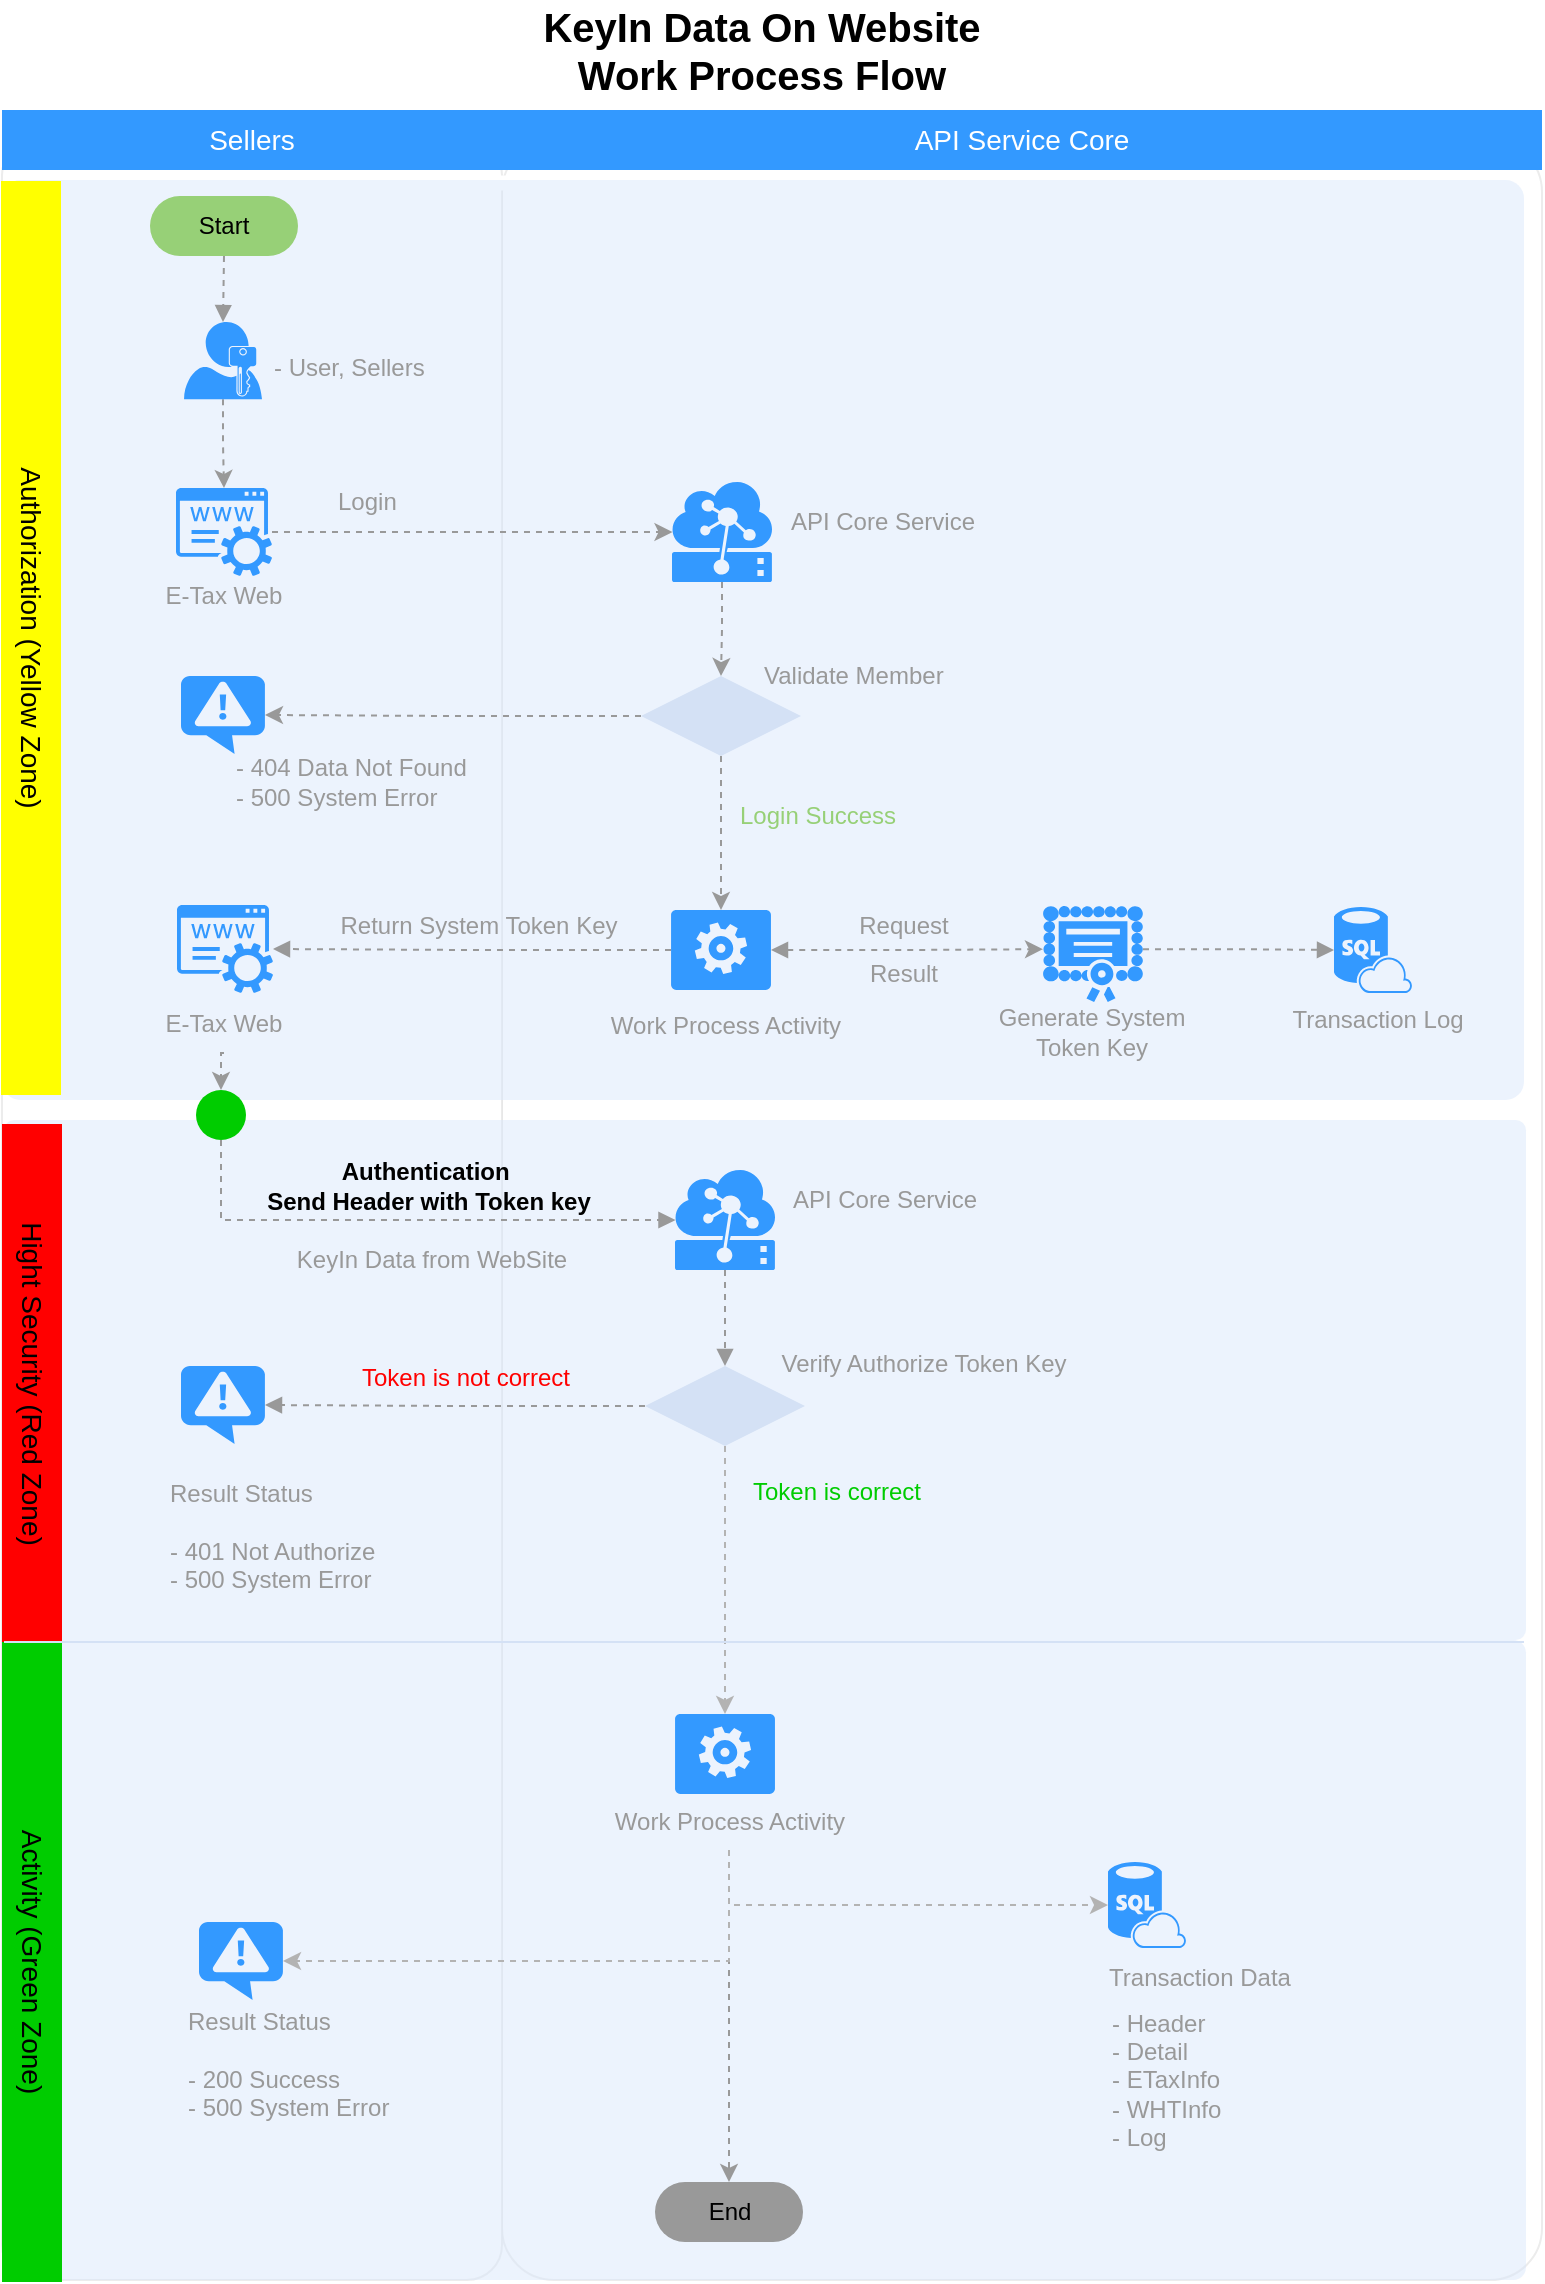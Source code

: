 <mxfile version="10.8.0" type="github"><diagram id="sG8xc5JFjJOHP6B5CX7v" name="Page-1"><mxGraphModel dx="1220" dy="634" grid="1" gridSize="10" guides="1" tooltips="1" connect="1" arrows="1" fold="1" page="1" pageScale="1" pageWidth="827" pageHeight="1169" math="0" shadow="0"><root><mxCell id="0"/><mxCell id="1" parent="0"/><mxCell id="oGahyvVpYtA64wqIF5Fg-1" value="" style="rounded=1;whiteSpace=wrap;html=1;strokeColor=#E6E6E6;strokeWidth=1;fillColor=#FFFFFF;fontFamily=Helvetica;fontSize=14;fontColor=#FFB366;opacity=75;verticalAlign=top;fontStyle=1;arcSize=5;" vertex="1" parent="1"><mxGeometry x="290" y="80" width="520" height="1070" as="geometry"/></mxCell><mxCell id="oGahyvVpYtA64wqIF5Fg-2" value="" style="rounded=1;whiteSpace=wrap;html=1;strokeColor=#E6E6E6;strokeWidth=1;fillColor=#FFFFFF;fontFamily=Helvetica;fontSize=14;fontColor=#FFB366;opacity=75;verticalAlign=top;fontStyle=1;arcSize=7;" vertex="1" parent="1"><mxGeometry x="40" y="80" width="250" height="1070" as="geometry"/></mxCell><mxCell id="oGahyvVpYtA64wqIF5Fg-3" value="" style="shape=mxgraph.arrows.two_way_arrow_horizontal;html=1;verticalLabelPosition=bottom;verticalAlign=top;strokeWidth=2;strokeColor=none;dashed=1;fillColor=#FFFFFF;fontFamily=Verdana;fontSize=12;fontColor=#00BEF2" vertex="1" parent="1"><mxGeometry x="255.5" y="94" width="67" height="15" as="geometry"/></mxCell><mxCell id="oGahyvVpYtA64wqIF5Fg-4" value="" style="rounded=1;whiteSpace=wrap;html=1;strokeColor=none;strokeWidth=1;fillColor=#dae8fc;fontSize=12;align=center;arcSize=2;opacity=50;" vertex="1" parent="1"><mxGeometry x="41" y="830" width="761" height="320" as="geometry"/></mxCell><mxCell id="oGahyvVpYtA64wqIF5Fg-5" value="" style="rounded=1;whiteSpace=wrap;html=1;strokeColor=none;strokeWidth=1;fillColor=#dae8fc;fontSize=12;align=center;arcSize=2;opacity=50;" vertex="1" parent="1"><mxGeometry x="41" y="570" width="761" height="260" as="geometry"/></mxCell><mxCell id="oGahyvVpYtA64wqIF5Fg-6" value="" style="rounded=1;whiteSpace=wrap;html=1;strokeColor=none;strokeWidth=1;fillColor=#dae8fc;fontSize=12;align=center;arcSize=2;opacity=50;" vertex="1" parent="1"><mxGeometry x="40" y="100" width="761" height="460" as="geometry"/></mxCell><mxCell id="oGahyvVpYtA64wqIF5Fg-7" value="KeyIn Data On Website&lt;br&gt;Work Process Flow" style="text;html=1;strokeColor=none;fillColor=none;align=center;verticalAlign=middle;whiteSpace=wrap;rounded=0;fontStyle=1;fontSize=20;" vertex="1" parent="1"><mxGeometry x="290" y="10" width="260" height="50" as="geometry"/></mxCell><mxCell id="oGahyvVpYtA64wqIF5Fg-8" style="edgeStyle=orthogonalEdgeStyle;rounded=0;orthogonalLoop=1;jettySize=auto;html=1;exitX=0.5;exitY=1;exitDx=0;exitDy=0;exitPerimeter=0;entryX=0.5;entryY=0;entryDx=0;entryDy=0;dashed=1;startArrow=none;startFill=0;endArrow=block;endFill=1;strokeColor=#999999;" edge="1" parent="1" source="oGahyvVpYtA64wqIF5Fg-9" target="oGahyvVpYtA64wqIF5Fg-44"><mxGeometry relative="1" as="geometry"/></mxCell><mxCell id="oGahyvVpYtA64wqIF5Fg-9" value="" style="shadow=0;dashed=0;html=1;strokeColor=none;labelPosition=center;verticalLabelPosition=bottom;verticalAlign=top;align=center;shape=mxgraph.mscae.cloud.iot_edge;fillColor=#3399FF;pointerEvents=1;fontSize=12;fontColor=#999999;" vertex="1" parent="1"><mxGeometry x="376.5" y="595" width="50" height="50" as="geometry"/></mxCell><mxCell id="oGahyvVpYtA64wqIF5Fg-10" value="" style="verticalLabelPosition=bottom;html=1;verticalAlign=top;align=center;strokeColor=none;fillColor=#3399FF;shape=mxgraph.azure.notification_topic;fontSize=12;fontColor=#999999;" vertex="1" parent="1"><mxGeometry x="129.5" y="693" width="42" height="39" as="geometry"/></mxCell><mxCell id="oGahyvVpYtA64wqIF5Fg-11" value="Result Status&lt;br&gt;&lt;br&gt;- 401 Not Authorize&lt;br&gt;- 500 System Error&lt;br&gt;" style="text;html=1;strokeColor=none;fillColor=none;align=left;verticalAlign=middle;whiteSpace=wrap;rounded=0;fontSize=12;fontColor=#999999;" vertex="1" parent="1"><mxGeometry x="122" y="739" width="143" height="77" as="geometry"/></mxCell><mxCell id="oGahyvVpYtA64wqIF5Fg-12" style="edgeStyle=orthogonalEdgeStyle;rounded=0;orthogonalLoop=1;jettySize=auto;html=1;fontSize=14;strokeColor=#999999;dashed=1;entryX=0.005;entryY=0.5;entryDx=0;entryDy=0;entryPerimeter=0;" edge="1" parent="1" source="oGahyvVpYtA64wqIF5Fg-65" target="oGahyvVpYtA64wqIF5Fg-20"><mxGeometry relative="1" as="geometry"><mxPoint x="521" y="303" as="targetPoint"/><mxPoint x="187" y="303" as="sourcePoint"/></mxGeometry></mxCell><mxCell id="oGahyvVpYtA64wqIF5Fg-13" value="Login" style="text;html=1;strokeColor=none;fillColor=none;align=left;verticalAlign=middle;whiteSpace=wrap;rounded=0;fontSize=12;fontColor=#999999;" vertex="1" parent="1"><mxGeometry x="205.5" y="251" width="59" height="20" as="geometry"/></mxCell><mxCell id="oGahyvVpYtA64wqIF5Fg-14" style="edgeStyle=orthogonalEdgeStyle;rounded=0;orthogonalLoop=1;jettySize=auto;html=1;exitX=0.5;exitY=1;exitDx=0;exitDy=0;dashed=1;strokeColor=#999999;exitPerimeter=0;" edge="1" parent="1" source="oGahyvVpYtA64wqIF5Fg-24" target="oGahyvVpYtA64wqIF5Fg-65"><mxGeometry relative="1" as="geometry"><mxPoint x="151" y="259" as="sourcePoint"/><mxPoint x="151" y="315" as="targetPoint"/></mxGeometry></mxCell><mxCell id="oGahyvVpYtA64wqIF5Fg-15" value="" style="group" vertex="1" connectable="0" parent="1"><mxGeometry x="675" y="453.5" width="108" height="79" as="geometry"/></mxCell><mxCell id="oGahyvVpYtA64wqIF5Fg-16" value="" style="group" vertex="1" connectable="0" parent="oGahyvVpYtA64wqIF5Fg-15"><mxGeometry width="108" height="79" as="geometry"/></mxCell><mxCell id="oGahyvVpYtA64wqIF5Fg-17" value="Transaction Log" style="text;html=1;strokeColor=none;fillColor=none;align=center;verticalAlign=middle;whiteSpace=wrap;rounded=0;fontSize=12;fontColor=#999999;" vertex="1" parent="oGahyvVpYtA64wqIF5Fg-16"><mxGeometry x="-1" y="52" width="108" height="29" as="geometry"/></mxCell><mxCell id="oGahyvVpYtA64wqIF5Fg-18" value="" style="verticalLabelPosition=bottom;html=1;verticalAlign=top;align=center;strokeColor=none;fillColor=#3399FF;shape=mxgraph.azure.sql_database_sql_azure;fontSize=12;fontColor=#999999;" vertex="1" parent="oGahyvVpYtA64wqIF5Fg-16"><mxGeometry x="31" y="10" width="39" height="43" as="geometry"/></mxCell><mxCell id="oGahyvVpYtA64wqIF5Fg-19" style="edgeStyle=orthogonalEdgeStyle;rounded=0;orthogonalLoop=1;jettySize=auto;html=1;exitX=0.5;exitY=1;exitDx=0;exitDy=0;exitPerimeter=0;entryX=0.5;entryY=0;entryDx=0;entryDy=0;dashed=1;strokeColor=#999999;" edge="1" parent="1" source="oGahyvVpYtA64wqIF5Fg-20" target="oGahyvVpYtA64wqIF5Fg-69"><mxGeometry relative="1" as="geometry"/></mxCell><mxCell id="oGahyvVpYtA64wqIF5Fg-20" value="" style="shadow=0;dashed=0;html=1;strokeColor=none;labelPosition=center;verticalLabelPosition=bottom;verticalAlign=top;align=center;shape=mxgraph.mscae.cloud.iot_edge;fillColor=#3399FF;pointerEvents=1;fontSize=12;fontColor=#999999;" vertex="1" parent="1"><mxGeometry x="375" y="251" width="50" height="50" as="geometry"/></mxCell><mxCell id="oGahyvVpYtA64wqIF5Fg-21" value="API Core Service" style="text;html=1;strokeColor=none;fillColor=none;align=center;verticalAlign=middle;whiteSpace=wrap;rounded=0;fontSize=12;fontColor=#999999;" vertex="1" parent="1"><mxGeometry x="430" y="256.5" width="101" height="29" as="geometry"/></mxCell><mxCell id="oGahyvVpYtA64wqIF5Fg-22" value="" style="group" vertex="1" connectable="0" parent="1"><mxGeometry x="131" y="171" width="162.5" height="50" as="geometry"/></mxCell><mxCell id="oGahyvVpYtA64wqIF5Fg-23" value="&lt;font color=&quot;#999999&quot; style=&quot;font-size: 12px&quot;&gt;- User, Sellers&lt;br&gt;&lt;br&gt;&lt;/font&gt;" style="text;html=1;strokeColor=none;fillColor=none;align=left;verticalAlign=middle;whiteSpace=wrap;rounded=0;fontSize=12;" vertex="1" parent="oGahyvVpYtA64wqIF5Fg-22"><mxGeometry x="42.5" y="10" width="120" height="40" as="geometry"/></mxCell><mxCell id="oGahyvVpYtA64wqIF5Fg-24" value="" style="pointerEvents=1;shadow=0;dashed=0;html=1;strokeColor=none;labelPosition=center;verticalLabelPosition=bottom;verticalAlign=top;align=center;shape=mxgraph.mscae.enterprise.user_permissions;fillColor=#3399FF;fontSize=14;" vertex="1" parent="oGahyvVpYtA64wqIF5Fg-22"><mxGeometry width="39" height="38.678" as="geometry"/></mxCell><mxCell id="oGahyvVpYtA64wqIF5Fg-25" value="" style="group" vertex="1" connectable="0" parent="1"><mxGeometry x="321.5" y="465" width="160" height="72" as="geometry"/></mxCell><mxCell id="oGahyvVpYtA64wqIF5Fg-26" value="" style="verticalLabelPosition=bottom;html=1;verticalAlign=top;align=center;strokeColor=none;fillColor=#3399FF;shape=mxgraph.azure.worker_role;fontSize=12;fontColor=#999999;" vertex="1" parent="oGahyvVpYtA64wqIF5Fg-25"><mxGeometry x="53" width="50" height="40" as="geometry"/></mxCell><mxCell id="oGahyvVpYtA64wqIF5Fg-27" value="Work Process Activity&lt;br&gt;" style="text;html=1;strokeColor=none;fillColor=none;align=center;verticalAlign=middle;whiteSpace=wrap;rounded=0;fontSize=12;fontColor=#999999;" vertex="1" parent="oGahyvVpYtA64wqIF5Fg-25"><mxGeometry y="43" width="160" height="29" as="geometry"/></mxCell><mxCell id="oGahyvVpYtA64wqIF5Fg-28" value="" style="group" vertex="1" connectable="0" parent="1"><mxGeometry x="527.5" y="456.5" width="114" height="81" as="geometry"/></mxCell><mxCell id="oGahyvVpYtA64wqIF5Fg-29" value="" style="group" vertex="1" connectable="0" parent="oGahyvVpYtA64wqIF5Fg-28"><mxGeometry width="114" height="81" as="geometry"/></mxCell><mxCell id="oGahyvVpYtA64wqIF5Fg-30" value="Generate System Token Key&lt;br&gt;" style="text;html=1;strokeColor=none;fillColor=none;align=center;verticalAlign=middle;whiteSpace=wrap;rounded=0;fontSize=12;fontColor=#999999;" vertex="1" parent="oGahyvVpYtA64wqIF5Fg-29"><mxGeometry y="54" width="114" height="30" as="geometry"/></mxCell><mxCell id="oGahyvVpYtA64wqIF5Fg-31" value="" style="pointerEvents=1;shadow=0;dashed=0;html=1;strokeColor=none;labelPosition=center;verticalLabelPosition=bottom;verticalAlign=top;align=center;shape=mxgraph.mscae.intune.inventory_license;fillColor=#3399FF;fontSize=14;" vertex="1" parent="oGahyvVpYtA64wqIF5Fg-28"><mxGeometry x="33" y="6.5" width="50" height="48" as="geometry"/></mxCell><mxCell id="oGahyvVpYtA64wqIF5Fg-32" style="edgeStyle=orthogonalEdgeStyle;rounded=0;orthogonalLoop=1;jettySize=auto;html=1;exitX=1;exitY=0.5;exitDx=0;exitDy=0;exitPerimeter=0;entryX=0;entryY=0.45;entryDx=0;entryDy=0;entryPerimeter=0;dashed=1;strokeColor=#999999;startArrow=block;startFill=1;" edge="1" parent="1" source="oGahyvVpYtA64wqIF5Fg-26" target="oGahyvVpYtA64wqIF5Fg-31"><mxGeometry relative="1" as="geometry"/></mxCell><mxCell id="oGahyvVpYtA64wqIF5Fg-33" value="Request" style="text;html=1;strokeColor=none;fillColor=none;align=center;verticalAlign=middle;whiteSpace=wrap;rounded=0;fontSize=12;fontColor=#999999;" vertex="1" parent="1"><mxGeometry x="461" y="463" width="60" height="20" as="geometry"/></mxCell><mxCell id="oGahyvVpYtA64wqIF5Fg-34" value="Result" style="text;html=1;strokeColor=none;fillColor=none;align=center;verticalAlign=middle;whiteSpace=wrap;rounded=0;fontSize=12;fontColor=#999999;" vertex="1" parent="1"><mxGeometry x="461" y="487" width="60" height="20" as="geometry"/></mxCell><mxCell id="oGahyvVpYtA64wqIF5Fg-35" style="edgeStyle=orthogonalEdgeStyle;rounded=0;orthogonalLoop=1;jettySize=auto;html=1;exitX=0;exitY=0.5;exitDx=0;exitDy=0;exitPerimeter=0;dashed=1;startArrow=none;startFill=0;strokeColor=#999999;endArrow=block;endFill=1;" edge="1" parent="1" source="oGahyvVpYtA64wqIF5Fg-26" target="oGahyvVpYtA64wqIF5Fg-37"><mxGeometry relative="1" as="geometry"><mxPoint x="171" y="485" as="targetPoint"/></mxGeometry></mxCell><mxCell id="oGahyvVpYtA64wqIF5Fg-36" value="" style="group" vertex="1" connectable="0" parent="1"><mxGeometry x="96" y="462.5" width="110" height="74" as="geometry"/></mxCell><mxCell id="oGahyvVpYtA64wqIF5Fg-37" value="" style="pointerEvents=1;shadow=0;dashed=0;html=1;strokeColor=none;fillColor=#3399FF;labelPosition=center;verticalLabelPosition=bottom;verticalAlign=top;outlineConnect=0;align=center;shape=mxgraph.office.services.registrar_service;" vertex="1" parent="oGahyvVpYtA64wqIF5Fg-36"><mxGeometry x="31.5" width="48" height="44" as="geometry"/></mxCell><mxCell id="oGahyvVpYtA64wqIF5Fg-38" value="E-Tax Web" style="text;html=1;strokeColor=none;fillColor=none;align=center;verticalAlign=middle;whiteSpace=wrap;rounded=0;fontSize=12;fontColor=#999999;" vertex="1" parent="oGahyvVpYtA64wqIF5Fg-36"><mxGeometry y="44" width="110" height="30" as="geometry"/></mxCell><mxCell id="oGahyvVpYtA64wqIF5Fg-39" value="Return System Token Key&lt;br&gt;" style="text;html=1;strokeColor=none;fillColor=none;align=center;verticalAlign=middle;whiteSpace=wrap;rounded=0;fontSize=12;fontColor=#999999;" vertex="1" parent="1"><mxGeometry x="188" y="460.5" width="181" height="24" as="geometry"/></mxCell><mxCell id="oGahyvVpYtA64wqIF5Fg-40" style="edgeStyle=orthogonalEdgeStyle;rounded=0;orthogonalLoop=1;jettySize=auto;html=1;exitX=0.5;exitY=1;exitDx=0;exitDy=0;entryX=0.005;entryY=0.5;entryDx=0;entryDy=0;dashed=1;startArrow=none;startFill=0;endArrow=block;endFill=1;strokeColor=#999999;entryPerimeter=0;" edge="1" parent="1" source="oGahyvVpYtA64wqIF5Fg-73" target="oGahyvVpYtA64wqIF5Fg-9"><mxGeometry relative="1" as="geometry"><mxPoint x="368" y="622" as="targetPoint"/></mxGeometry></mxCell><mxCell id="oGahyvVpYtA64wqIF5Fg-41" style="edgeStyle=orthogonalEdgeStyle;rounded=0;orthogonalLoop=1;jettySize=auto;html=1;exitX=1;exitY=0.45;exitDx=0;exitDy=0;exitPerimeter=0;entryX=0;entryY=0.5;entryDx=0;entryDy=0;entryPerimeter=0;dashed=1;startArrow=none;startFill=0;endArrow=block;endFill=1;strokeColor=#999999;" edge="1" parent="1" source="oGahyvVpYtA64wqIF5Fg-31" target="oGahyvVpYtA64wqIF5Fg-18"><mxGeometry relative="1" as="geometry"/></mxCell><mxCell id="oGahyvVpYtA64wqIF5Fg-43" style="edgeStyle=orthogonalEdgeStyle;rounded=0;orthogonalLoop=1;jettySize=auto;html=1;exitX=0;exitY=0.5;exitDx=0;exitDy=0;entryX=1;entryY=0.5;entryDx=0;entryDy=0;entryPerimeter=0;dashed=1;startArrow=none;startFill=0;endArrow=block;endFill=1;strokeColor=#999999;" edge="1" parent="1" source="oGahyvVpYtA64wqIF5Fg-44" target="oGahyvVpYtA64wqIF5Fg-10"><mxGeometry relative="1" as="geometry"/></mxCell><mxCell id="oGahyvVpYtA64wqIF5Fg-93" style="edgeStyle=orthogonalEdgeStyle;rounded=0;orthogonalLoop=1;jettySize=auto;html=1;exitX=0.5;exitY=1;exitDx=0;exitDy=0;entryX=0.5;entryY=0;entryDx=0;entryDy=0;entryPerimeter=0;dashed=1;strokeColor=#B3B3B3;fontColor=#97D077;" edge="1" parent="1" source="oGahyvVpYtA64wqIF5Fg-44" target="oGahyvVpYtA64wqIF5Fg-77"><mxGeometry relative="1" as="geometry"/></mxCell><mxCell id="oGahyvVpYtA64wqIF5Fg-44" value="" style="rhombus;whiteSpace=wrap;html=1;strokeColor=none;strokeWidth=1;fillColor=#D4E1F5;fontSize=12;fontColor=#999999;align=left;" vertex="1" parent="1"><mxGeometry x="361.5" y="693" width="80" height="40" as="geometry"/></mxCell><mxCell id="oGahyvVpYtA64wqIF5Fg-45" value="Authentication&amp;nbsp;&lt;br&gt;Send Header with Token key&lt;br&gt;" style="text;html=1;strokeColor=none;fillColor=none;align=center;verticalAlign=middle;whiteSpace=wrap;rounded=0;fontSize=12;fontColor=#000000;fontStyle=1" vertex="1" parent="1"><mxGeometry x="157" y="586" width="193" height="34" as="geometry"/></mxCell><mxCell id="oGahyvVpYtA64wqIF5Fg-46" value="API Core Service" style="text;html=1;strokeColor=none;fillColor=none;align=center;verticalAlign=middle;whiteSpace=wrap;rounded=0;fontSize=12;fontColor=#999999;" vertex="1" parent="1"><mxGeometry x="431" y="595.5" width="101" height="29" as="geometry"/></mxCell><mxCell id="oGahyvVpYtA64wqIF5Fg-47" value="Token is correct" style="text;html=1;strokeColor=none;fillColor=none;align=center;verticalAlign=middle;whiteSpace=wrap;rounded=0;fontSize=12;fontColor=#00CC00;" vertex="1" parent="1"><mxGeometry x="407" y="741.5" width="101" height="29" as="geometry"/></mxCell><mxCell id="oGahyvVpYtA64wqIF5Fg-48" value="Verify Authorize Token Key" style="text;html=1;strokeColor=none;fillColor=none;align=center;verticalAlign=middle;whiteSpace=wrap;rounded=0;fontSize=12;fontColor=#999999;" vertex="1" parent="1"><mxGeometry x="421" y="677" width="160" height="29" as="geometry"/></mxCell><mxCell id="oGahyvVpYtA64wqIF5Fg-49" value="Token is not correct" style="text;html=1;strokeColor=none;fillColor=none;align=center;verticalAlign=middle;whiteSpace=wrap;rounded=0;fontSize=12;fontColor=#FF0000;" vertex="1" parent="1"><mxGeometry x="210" y="684" width="124" height="29" as="geometry"/></mxCell><mxCell id="oGahyvVpYtA64wqIF5Fg-58" value="End" style="rounded=1;whiteSpace=wrap;html=1;fontColor=#000000;align=center;arcSize=50;labelBackgroundColor=none;fillColor=#999999;strokeColor=none;" vertex="1" parent="1"><mxGeometry x="366.5" y="1101" width="74" height="30" as="geometry"/></mxCell><mxCell id="oGahyvVpYtA64wqIF5Fg-59" style="edgeStyle=orthogonalEdgeStyle;rounded=0;orthogonalLoop=1;jettySize=auto;html=1;exitX=0.5;exitY=1;exitDx=0;exitDy=0;entryX=0.5;entryY=0;entryDx=0;entryDy=0;entryPerimeter=0;dashed=1;startArrow=none;startFill=0;endArrow=block;endFill=1;strokeColor=#999999;fontColor=#000000;" edge="1" parent="1" source="oGahyvVpYtA64wqIF5Fg-60" target="oGahyvVpYtA64wqIF5Fg-24"><mxGeometry relative="1" as="geometry"/></mxCell><mxCell id="oGahyvVpYtA64wqIF5Fg-60" value="Start" style="rounded=1;whiteSpace=wrap;html=1;fontColor=#000000;align=center;arcSize=50;labelBackgroundColor=none;fillColor=#97D077;strokeColor=none;" vertex="1" parent="1"><mxGeometry x="114" y="108" width="74" height="30" as="geometry"/></mxCell><mxCell id="oGahyvVpYtA64wqIF5Fg-61" value="Login Success&lt;br&gt;" style="text;html=1;strokeColor=none;fillColor=none;align=left;verticalAlign=middle;whiteSpace=wrap;rounded=0;fontSize=12;fontColor=#97D077;" vertex="1" parent="1"><mxGeometry x="407" y="401" width="102" height="34" as="geometry"/></mxCell><mxCell id="oGahyvVpYtA64wqIF5Fg-63" value="Hight Security (Red Zone)" style="whiteSpace=wrap;html=1;dashed=1;strokeColor=none;strokeWidth=2;fillColor=#FF0000;fontFamily=Helvetica;fontSize=14;fontColor=#000000;fontStyle=0;rotation=90;" vertex="1" parent="1"><mxGeometry x="-75" y="687" width="260" height="30" as="geometry"/></mxCell><mxCell id="oGahyvVpYtA64wqIF5Fg-64" value="" style="group" vertex="1" connectable="0" parent="1"><mxGeometry x="95.5" y="254" width="110" height="69" as="geometry"/></mxCell><mxCell id="oGahyvVpYtA64wqIF5Fg-65" value="" style="pointerEvents=1;shadow=0;dashed=0;html=1;strokeColor=none;fillColor=#3399FF;labelPosition=center;verticalLabelPosition=bottom;verticalAlign=top;outlineConnect=0;align=center;shape=mxgraph.office.services.registrar_service;" vertex="1" parent="oGahyvVpYtA64wqIF5Fg-64"><mxGeometry x="31.5" width="48" height="44" as="geometry"/></mxCell><mxCell id="oGahyvVpYtA64wqIF5Fg-66" value="E-Tax Web" style="text;html=1;strokeColor=none;fillColor=none;align=center;verticalAlign=middle;whiteSpace=wrap;rounded=0;fontSize=12;fontColor=#999999;" vertex="1" parent="oGahyvVpYtA64wqIF5Fg-64"><mxGeometry y="39" width="110" height="30" as="geometry"/></mxCell><mxCell id="oGahyvVpYtA64wqIF5Fg-67" style="edgeStyle=orthogonalEdgeStyle;rounded=0;orthogonalLoop=1;jettySize=auto;html=1;exitX=0.5;exitY=1;exitDx=0;exitDy=0;entryX=0.5;entryY=0;entryDx=0;entryDy=0;entryPerimeter=0;dashed=1;strokeColor=#999999;fontColor=#00CC00;" edge="1" parent="1" source="oGahyvVpYtA64wqIF5Fg-69" target="oGahyvVpYtA64wqIF5Fg-26"><mxGeometry relative="1" as="geometry"/></mxCell><mxCell id="oGahyvVpYtA64wqIF5Fg-68" style="edgeStyle=orthogonalEdgeStyle;rounded=0;orthogonalLoop=1;jettySize=auto;html=1;exitX=0;exitY=0.5;exitDx=0;exitDy=0;entryX=1;entryY=0.5;entryDx=0;entryDy=0;entryPerimeter=0;dashed=1;strokeColor=#999999;fontColor=#00CC00;" edge="1" parent="1" source="oGahyvVpYtA64wqIF5Fg-69" target="oGahyvVpYtA64wqIF5Fg-70"><mxGeometry relative="1" as="geometry"/></mxCell><mxCell id="oGahyvVpYtA64wqIF5Fg-69" value="" style="rhombus;whiteSpace=wrap;html=1;strokeColor=none;strokeWidth=1;fillColor=#D4E1F5;fontSize=12;fontColor=#999999;align=left;" vertex="1" parent="1"><mxGeometry x="359.5" y="348" width="80" height="40" as="geometry"/></mxCell><mxCell id="oGahyvVpYtA64wqIF5Fg-70" value="" style="verticalLabelPosition=bottom;html=1;verticalAlign=top;align=center;strokeColor=none;fillColor=#3399FF;shape=mxgraph.azure.notification_topic;fontSize=12;fontColor=#999999;" vertex="1" parent="1"><mxGeometry x="129.5" y="348" width="42" height="39" as="geometry"/></mxCell><mxCell id="oGahyvVpYtA64wqIF5Fg-71" value="- 404 Data Not Found&lt;br&gt;- 500 System Error&lt;br&gt;" style="text;html=1;strokeColor=none;fillColor=none;align=left;verticalAlign=middle;whiteSpace=wrap;rounded=0;fontSize=12;fontColor=#999999;" vertex="1" parent="1"><mxGeometry x="155" y="383" width="143" height="35" as="geometry"/></mxCell><mxCell id="oGahyvVpYtA64wqIF5Fg-72" value="Validate Member&lt;br&gt;" style="text;html=1;strokeColor=none;fillColor=none;align=left;verticalAlign=middle;whiteSpace=wrap;rounded=0;fontSize=12;fontColor=#999999;" vertex="1" parent="1"><mxGeometry x="419" y="331" width="102" height="34" as="geometry"/></mxCell><mxCell id="oGahyvVpYtA64wqIF5Fg-73" value="" style="ellipse;whiteSpace=wrap;html=1;aspect=fixed;fillColor=#00CC00;fontColor=#000000;align=center;strokeColor=none;" vertex="1" parent="1"><mxGeometry x="137" y="555" width="25" height="25" as="geometry"/></mxCell><mxCell id="oGahyvVpYtA64wqIF5Fg-74" style="edgeStyle=orthogonalEdgeStyle;rounded=0;orthogonalLoop=1;jettySize=auto;html=1;exitX=0.5;exitY=1;exitDx=0;exitDy=0;entryX=0.5;entryY=0;entryDx=0;entryDy=0;dashed=1;strokeColor=#999999;fontColor=#000000;" edge="1" parent="1" source="oGahyvVpYtA64wqIF5Fg-38" target="oGahyvVpYtA64wqIF5Fg-73"><mxGeometry relative="1" as="geometry"/></mxCell><mxCell id="oGahyvVpYtA64wqIF5Fg-75" value="Activity (Green Zone)" style="whiteSpace=wrap;html=1;dashed=1;strokeColor=none;strokeWidth=2;fillColor=#00CC00;fontFamily=Helvetica;fontSize=14;fontColor=#000000;fontStyle=0;rotation=90;" vertex="1" parent="1"><mxGeometry x="-105" y="976" width="320" height="30" as="geometry"/></mxCell><mxCell id="oGahyvVpYtA64wqIF5Fg-76" value="" style="group" vertex="1" connectable="0" parent="1"><mxGeometry x="323.5" y="867" width="160" height="68" as="geometry"/></mxCell><mxCell id="oGahyvVpYtA64wqIF5Fg-77" value="" style="verticalLabelPosition=bottom;html=1;verticalAlign=top;align=center;strokeColor=none;fillColor=#3399FF;shape=mxgraph.azure.worker_role;fontSize=12;fontColor=#999999;" vertex="1" parent="oGahyvVpYtA64wqIF5Fg-76"><mxGeometry x="53" width="50" height="40" as="geometry"/></mxCell><mxCell id="oGahyvVpYtA64wqIF5Fg-78" value="Work Process Activity&lt;br&gt;" style="text;html=1;strokeColor=none;fillColor=none;align=center;verticalAlign=middle;whiteSpace=wrap;rounded=0;fontSize=12;fontColor=#999999;" vertex="1" parent="oGahyvVpYtA64wqIF5Fg-76"><mxGeometry y="39" width="160" height="29" as="geometry"/></mxCell><mxCell id="oGahyvVpYtA64wqIF5Fg-79" style="edgeStyle=orthogonalEdgeStyle;rounded=0;orthogonalLoop=1;jettySize=auto;html=1;exitX=0.5;exitY=1;exitDx=0;exitDy=0;entryX=0.5;entryY=0;entryDx=0;entryDy=0;strokeColor=#999999;dashed=1;" edge="1" parent="1" source="oGahyvVpYtA64wqIF5Fg-78" target="oGahyvVpYtA64wqIF5Fg-58"><mxGeometry relative="1" as="geometry"/></mxCell><mxCell id="oGahyvVpYtA64wqIF5Fg-81" value="Sellers" style="whiteSpace=wrap;html=1;dashed=1;strokeColor=none;strokeWidth=2;fillColor=#3399FF;fontFamily=Helvetica;fontSize=14;fontColor=#FFFFFF;fontStyle=0" vertex="1" parent="1"><mxGeometry x="40" y="65" width="250" height="30" as="geometry"/></mxCell><mxCell id="oGahyvVpYtA64wqIF5Fg-82" value="API Service Core" style="whiteSpace=wrap;html=1;dashed=1;strokeColor=none;strokeWidth=2;fillColor=#3399FF;fontFamily=Helvetica;fontSize=14;fontColor=#FFFFFF;fontStyle=0" vertex="1" parent="1"><mxGeometry x="290" y="65" width="520" height="30" as="geometry"/></mxCell><mxCell id="oGahyvVpYtA64wqIF5Fg-83" value="Authorization (Yellow Zone)" style="whiteSpace=wrap;html=1;dashed=1;strokeColor=none;strokeWidth=2;fillColor=#FFFF00;fontFamily=Helvetica;fontSize=14;fontColor=#000000;fontStyle=0;rotation=90;" vertex="1" parent="1"><mxGeometry x="-174" y="314" width="457" height="30" as="geometry"/></mxCell><mxCell id="oGahyvVpYtA64wqIF5Fg-84" value="KeyIn Data from WebSite" style="text;html=1;strokeColor=none;fillColor=none;align=center;verticalAlign=middle;whiteSpace=wrap;rounded=0;fontSize=12;fontColor=#999999;" vertex="1" parent="1"><mxGeometry x="170" y="625" width="170" height="29" as="geometry"/></mxCell><mxCell id="oGahyvVpYtA64wqIF5Fg-85" value="" style="endArrow=none;html=1;strokeColor=#D4E1F5;fontColor=#000000;" edge="1" parent="1"><mxGeometry width="50" height="50" relative="1" as="geometry"><mxPoint x="41" y="831" as="sourcePoint"/><mxPoint x="801" y="831" as="targetPoint"/></mxGeometry></mxCell><mxCell id="oGahyvVpYtA64wqIF5Fg-86" value="Transaction Data" style="text;html=1;strokeColor=none;fillColor=none;align=center;verticalAlign=middle;whiteSpace=wrap;rounded=0;fontSize=12;fontColor=#999999;" vertex="1" parent="1"><mxGeometry x="584.5" y="984" width="108" height="29" as="geometry"/></mxCell><mxCell id="oGahyvVpYtA64wqIF5Fg-87" value="" style="verticalLabelPosition=bottom;html=1;verticalAlign=top;align=center;strokeColor=none;fillColor=#3399FF;shape=mxgraph.azure.sql_database_sql_azure;fontSize=12;fontColor=#999999;" vertex="1" parent="1"><mxGeometry x="593" y="941" width="39" height="43" as="geometry"/></mxCell><mxCell id="oGahyvVpYtA64wqIF5Fg-88" value="- Header&lt;br&gt;- Detail&lt;br&gt;- ETaxInfo&lt;br&gt;- WHTInfo&lt;br&gt;- Log&lt;br&gt;" style="text;html=1;strokeColor=none;fillColor=none;align=left;verticalAlign=middle;whiteSpace=wrap;rounded=0;fontSize=12;fontColor=#999999;" vertex="1" parent="1"><mxGeometry x="593" y="1013" width="103" height="74" as="geometry"/></mxCell><mxCell id="oGahyvVpYtA64wqIF5Fg-89" value="" style="verticalLabelPosition=bottom;html=1;verticalAlign=top;align=center;strokeColor=none;fillColor=#3399FF;shape=mxgraph.azure.notification_topic;fontSize=12;fontColor=#999999;" vertex="1" parent="1"><mxGeometry x="138.5" y="971" width="42" height="39" as="geometry"/></mxCell><mxCell id="oGahyvVpYtA64wqIF5Fg-90" value="Result Status&lt;br&gt;&lt;br&gt;- 200 Success&lt;br&gt;- 500 System Error&lt;br&gt;" style="text;html=1;strokeColor=none;fillColor=none;align=left;verticalAlign=middle;whiteSpace=wrap;rounded=0;fontSize=12;fontColor=#999999;" vertex="1" parent="1"><mxGeometry x="131" y="1003" width="143" height="77" as="geometry"/></mxCell><mxCell id="oGahyvVpYtA64wqIF5Fg-94" style="edgeStyle=orthogonalEdgeStyle;rounded=0;orthogonalLoop=1;jettySize=auto;html=1;exitX=0.5;exitY=1;exitDx=0;exitDy=0;entryX=0;entryY=0.5;entryDx=0;entryDy=0;entryPerimeter=0;dashed=1;strokeColor=#B3B3B3;fontColor=#97D077;" edge="1" parent="1" source="oGahyvVpYtA64wqIF5Fg-78" target="oGahyvVpYtA64wqIF5Fg-87"><mxGeometry relative="1" as="geometry"><Array as="points"><mxPoint x="404" y="963"/></Array></mxGeometry></mxCell><mxCell id="oGahyvVpYtA64wqIF5Fg-95" style="edgeStyle=orthogonalEdgeStyle;rounded=0;orthogonalLoop=1;jettySize=auto;html=1;exitX=0.5;exitY=1;exitDx=0;exitDy=0;entryX=1;entryY=0.5;entryDx=0;entryDy=0;entryPerimeter=0;dashed=1;strokeColor=#B3B3B3;fontColor=#97D077;" edge="1" parent="1" source="oGahyvVpYtA64wqIF5Fg-78" target="oGahyvVpYtA64wqIF5Fg-89"><mxGeometry relative="1" as="geometry"/></mxCell></root></mxGraphModel></diagram></mxfile>
